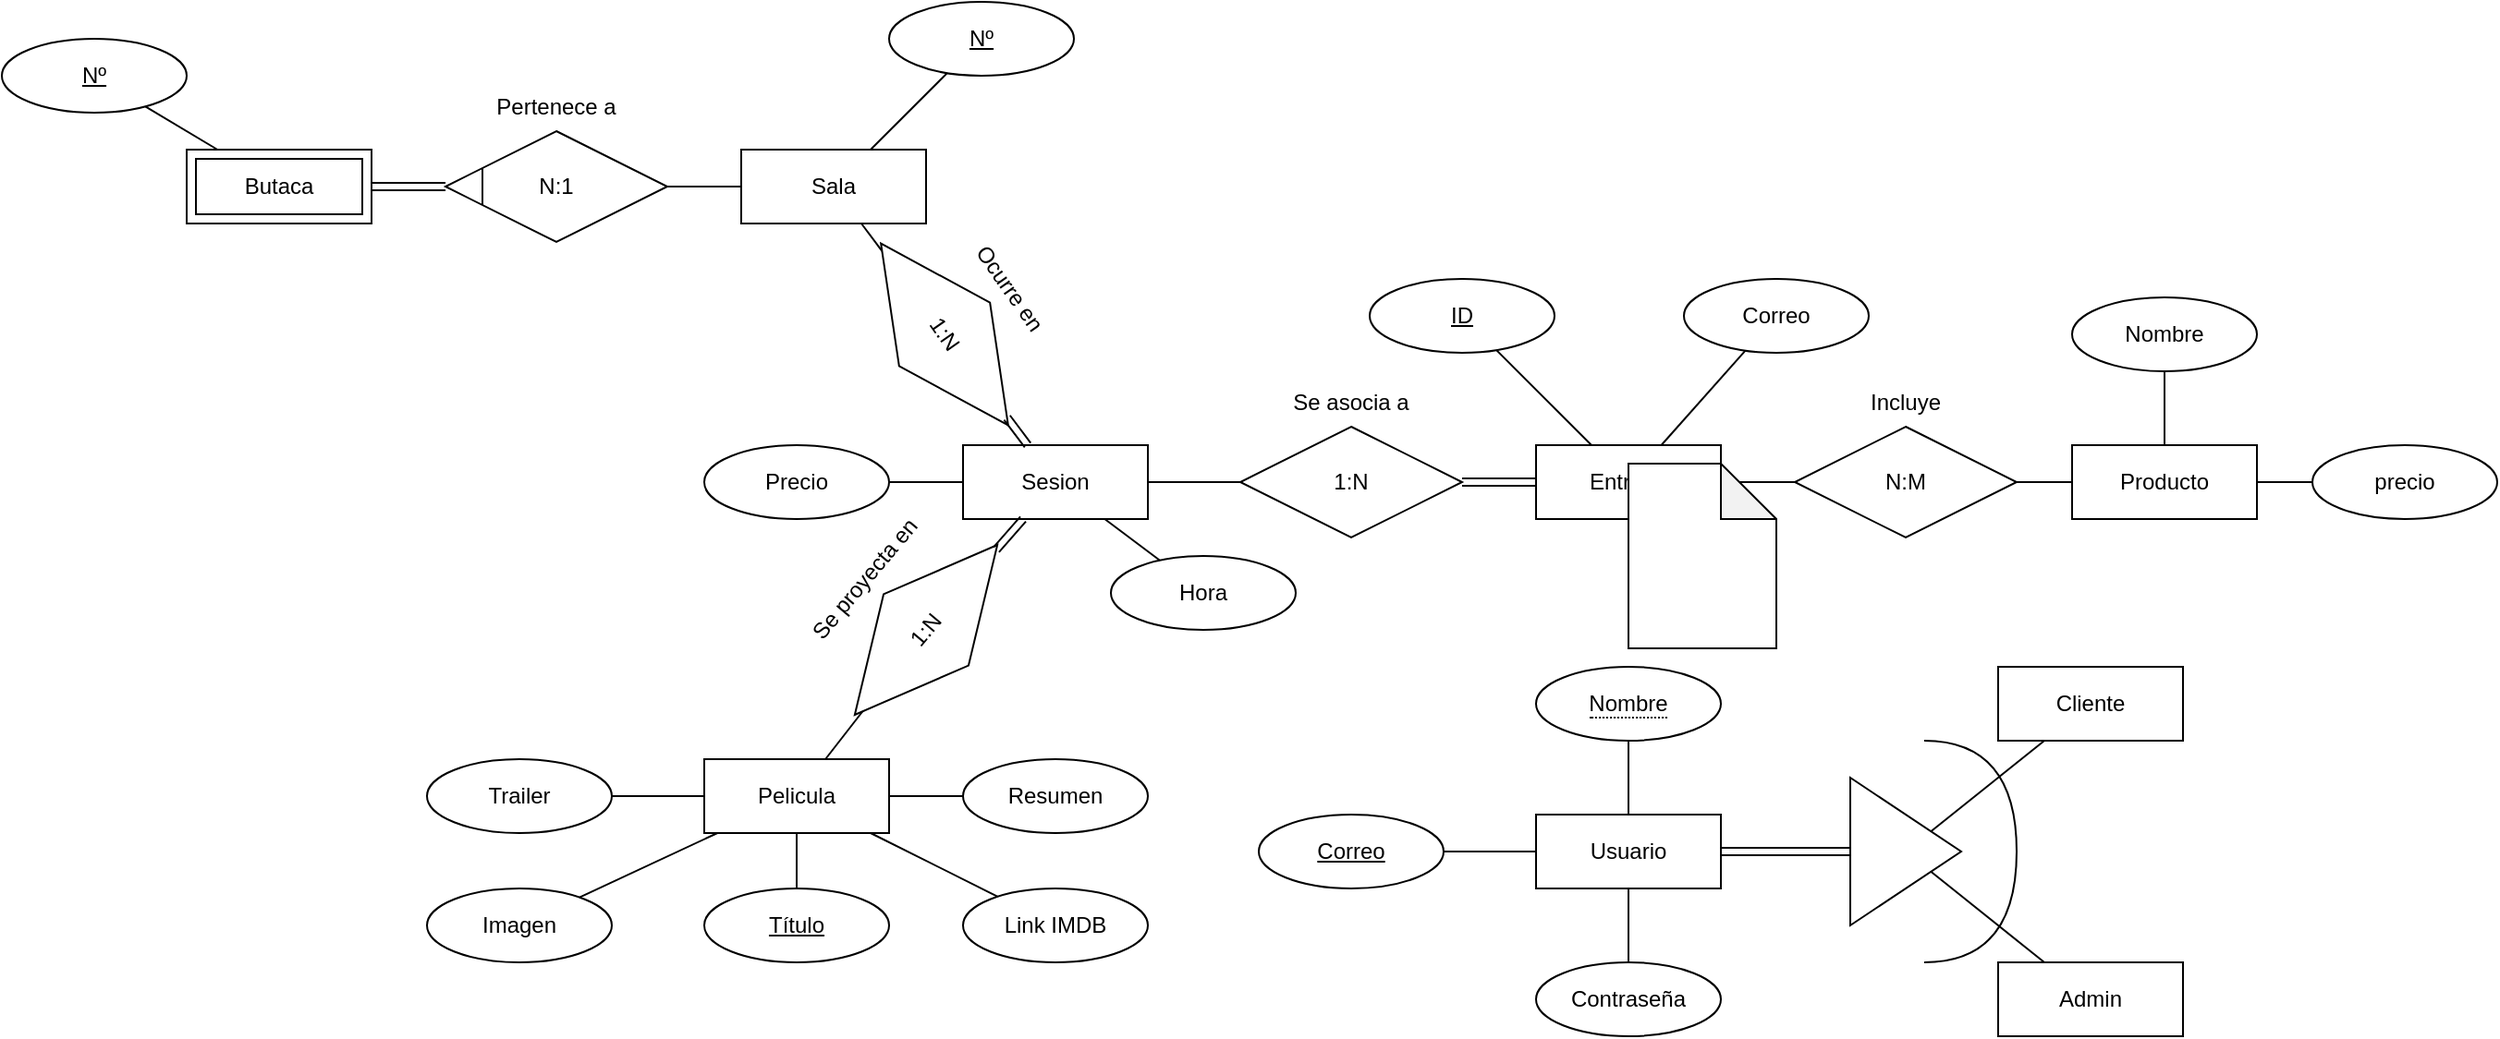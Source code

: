 <mxfile version="24.7.16">
  <diagram name="Página-1" id="i1TB0uVRsY2yhB7BvlCC">
    <mxGraphModel dx="2333" dy="790" grid="1" gridSize="10" guides="1" tooltips="1" connect="1" arrows="1" fold="1" page="1" pageScale="1" pageWidth="827" pageHeight="1169" math="0" shadow="0">
      <root>
        <mxCell id="0" />
        <mxCell id="1" parent="0" />
        <mxCell id="Ai4rZ1VYw9TOSwo746iE-4" value="Producto" style="whiteSpace=wrap;html=1;align=center;" vertex="1" parent="1">
          <mxGeometry x="1000" y="320" width="100" height="40" as="geometry" />
        </mxCell>
        <mxCell id="Ai4rZ1VYw9TOSwo746iE-5" value="Sala" style="whiteSpace=wrap;html=1;align=center;" vertex="1" parent="1">
          <mxGeometry x="280" y="160" width="100" height="40" as="geometry" />
        </mxCell>
        <mxCell id="Ai4rZ1VYw9TOSwo746iE-7" value="Pelicula" style="whiteSpace=wrap;html=1;align=center;" vertex="1" parent="1">
          <mxGeometry x="260" y="490" width="100" height="40" as="geometry" />
        </mxCell>
        <mxCell id="Ai4rZ1VYw9TOSwo746iE-10" value="Entrada" style="whiteSpace=wrap;html=1;align=center;" vertex="1" parent="1">
          <mxGeometry x="710" y="320" width="100" height="40" as="geometry" />
        </mxCell>
        <mxCell id="Ai4rZ1VYw9TOSwo746iE-12" value="Butaca" style="shape=ext;margin=3;double=1;whiteSpace=wrap;html=1;align=center;" vertex="1" parent="1">
          <mxGeometry x="-20" y="160" width="100" height="40" as="geometry" />
        </mxCell>
        <mxCell id="Ai4rZ1VYw9TOSwo746iE-15" value="" style="endArrow=none;html=1;rounded=0;" edge="1" parent="1" source="Ai4rZ1VYw9TOSwo746iE-13" target="Ai4rZ1VYw9TOSwo746iE-5">
          <mxGeometry relative="1" as="geometry">
            <mxPoint x="160" y="230" as="sourcePoint" />
            <mxPoint x="320" y="230" as="targetPoint" />
          </mxGeometry>
        </mxCell>
        <mxCell id="Ai4rZ1VYw9TOSwo746iE-19" value="Sesion" style="whiteSpace=wrap;html=1;align=center;" vertex="1" parent="1">
          <mxGeometry x="400" y="320" width="100" height="40" as="geometry" />
        </mxCell>
        <mxCell id="Ai4rZ1VYw9TOSwo746iE-20" value="&lt;div&gt;Ocurre en&lt;/div&gt;&lt;div&gt;&lt;br&gt;&lt;/div&gt;&lt;div&gt;&lt;br&gt;&lt;/div&gt;&lt;div&gt;1:N&lt;/div&gt;&lt;div&gt;&lt;br&gt;&lt;/div&gt;&lt;div&gt;&lt;br&gt;&lt;/div&gt;&lt;div&gt;&lt;br&gt;&lt;/div&gt;" style="shape=rhombus;perimeter=rhombusPerimeter;whiteSpace=wrap;html=1;align=center;rotation=55;" vertex="1" parent="1">
          <mxGeometry x="330" y="230" width="120" height="60" as="geometry" />
        </mxCell>
        <mxCell id="Ai4rZ1VYw9TOSwo746iE-23" value="" style="group" vertex="1" connectable="0" parent="1">
          <mxGeometry x="120" y="150" width="120" height="60" as="geometry" />
        </mxCell>
        <mxCell id="Ai4rZ1VYw9TOSwo746iE-13" value="&lt;div&gt;Pertenece a&lt;/div&gt;&lt;div&gt;&lt;br&gt;&lt;/div&gt;&lt;div&gt;&lt;br&gt;&lt;/div&gt;&lt;div&gt;N:1&lt;/div&gt;&lt;div&gt;&lt;br&gt;&lt;/div&gt;&lt;div&gt;&lt;br&gt;&lt;/div&gt;&lt;div&gt;&lt;br&gt;&lt;/div&gt;" style="shape=rhombus;perimeter=rhombusPerimeter;whiteSpace=wrap;html=1;align=center;" vertex="1" parent="Ai4rZ1VYw9TOSwo746iE-23">
          <mxGeometry width="120" height="60" as="geometry" />
        </mxCell>
        <mxCell id="Ai4rZ1VYw9TOSwo746iE-22" value="" style="endArrow=none;html=1;rounded=0;" edge="1" parent="Ai4rZ1VYw9TOSwo746iE-23">
          <mxGeometry relative="1" as="geometry">
            <mxPoint x="20" y="40" as="sourcePoint" />
            <mxPoint x="20" y="20" as="targetPoint" />
          </mxGeometry>
        </mxCell>
        <mxCell id="Ai4rZ1VYw9TOSwo746iE-24" value="" style="endArrow=none;html=1;rounded=0;" edge="1" parent="1" source="Ai4rZ1VYw9TOSwo746iE-20" target="Ai4rZ1VYw9TOSwo746iE-5">
          <mxGeometry relative="1" as="geometry">
            <mxPoint x="410" y="280" as="sourcePoint" />
            <mxPoint x="570" y="280" as="targetPoint" />
          </mxGeometry>
        </mxCell>
        <mxCell id="Ai4rZ1VYw9TOSwo746iE-26" value="&lt;div&gt;Se proyecta en&lt;/div&gt;&lt;div&gt;&lt;br&gt;&lt;/div&gt;&lt;div&gt;&lt;br&gt;&lt;/div&gt;&lt;div&gt;1:N&lt;/div&gt;&lt;div&gt;&lt;br&gt;&lt;/div&gt;&lt;div&gt;&lt;br&gt;&lt;/div&gt;&lt;div&gt;&lt;br&gt;&lt;/div&gt;" style="shape=rhombus;perimeter=rhombusPerimeter;whiteSpace=wrap;html=1;align=center;rotation=-50;" vertex="1" parent="1">
          <mxGeometry x="320" y="390" width="120" height="60" as="geometry" />
        </mxCell>
        <mxCell id="Ai4rZ1VYw9TOSwo746iE-28" value="" style="endArrow=none;html=1;rounded=0;" edge="1" parent="1" source="Ai4rZ1VYw9TOSwo746iE-26" target="Ai4rZ1VYw9TOSwo746iE-7">
          <mxGeometry relative="1" as="geometry">
            <mxPoint x="490" y="490" as="sourcePoint" />
            <mxPoint x="515" y="530" as="targetPoint" />
          </mxGeometry>
        </mxCell>
        <mxCell id="Ai4rZ1VYw9TOSwo746iE-29" value="Se asocia a&lt;div&gt;&lt;br&gt;&lt;/div&gt;&lt;div&gt;&lt;br&gt;&lt;/div&gt;&lt;div&gt;1:N&lt;/div&gt;&lt;div&gt;&lt;br&gt;&lt;/div&gt;&lt;div&gt;&lt;br&gt;&lt;/div&gt;&lt;div&gt;&lt;br&gt;&lt;/div&gt;" style="shape=rhombus;perimeter=rhombusPerimeter;whiteSpace=wrap;html=1;align=center;" vertex="1" parent="1">
          <mxGeometry x="550" y="310" width="120" height="60" as="geometry" />
        </mxCell>
        <mxCell id="Ai4rZ1VYw9TOSwo746iE-30" value="" style="endArrow=none;html=1;rounded=0;" edge="1" parent="1" source="Ai4rZ1VYw9TOSwo746iE-19" target="Ai4rZ1VYw9TOSwo746iE-29">
          <mxGeometry relative="1" as="geometry">
            <mxPoint x="450" y="360" as="sourcePoint" />
            <mxPoint x="610" y="360" as="targetPoint" />
          </mxGeometry>
        </mxCell>
        <mxCell id="Ai4rZ1VYw9TOSwo746iE-32" value="Incluye&lt;div&gt;&lt;br&gt;&lt;/div&gt;&lt;div&gt;&lt;br&gt;&lt;/div&gt;&lt;div&gt;N:M&lt;/div&gt;&lt;div&gt;&lt;br&gt;&lt;/div&gt;&lt;div&gt;&lt;br&gt;&lt;/div&gt;&lt;div&gt;&lt;br&gt;&lt;/div&gt;" style="shape=rhombus;perimeter=rhombusPerimeter;whiteSpace=wrap;html=1;align=center;" vertex="1" parent="1">
          <mxGeometry x="850" y="310" width="120" height="60" as="geometry" />
        </mxCell>
        <mxCell id="Ai4rZ1VYw9TOSwo746iE-33" value="" style="endArrow=none;html=1;rounded=0;" edge="1" parent="1" source="Ai4rZ1VYw9TOSwo746iE-10" target="Ai4rZ1VYw9TOSwo746iE-32">
          <mxGeometry relative="1" as="geometry">
            <mxPoint x="790" y="200" as="sourcePoint" />
            <mxPoint x="950" y="200" as="targetPoint" />
          </mxGeometry>
        </mxCell>
        <mxCell id="Ai4rZ1VYw9TOSwo746iE-34" value="" style="endArrow=none;html=1;rounded=0;" edge="1" parent="1" source="Ai4rZ1VYw9TOSwo746iE-32" target="Ai4rZ1VYw9TOSwo746iE-4">
          <mxGeometry relative="1" as="geometry">
            <mxPoint x="790" y="200" as="sourcePoint" />
            <mxPoint x="950" y="200" as="targetPoint" />
          </mxGeometry>
        </mxCell>
        <mxCell id="Ai4rZ1VYw9TOSwo746iE-35" value="" style="shape=link;html=1;rounded=0;" edge="1" parent="1" source="Ai4rZ1VYw9TOSwo746iE-29" target="Ai4rZ1VYw9TOSwo746iE-10">
          <mxGeometry relative="1" as="geometry">
            <mxPoint x="690" y="380" as="sourcePoint" />
            <mxPoint x="850" y="380" as="targetPoint" />
          </mxGeometry>
        </mxCell>
        <mxCell id="Ai4rZ1VYw9TOSwo746iE-36" value="" style="resizable=0;html=1;whiteSpace=wrap;align=right;verticalAlign=bottom;" connectable="0" vertex="1" parent="Ai4rZ1VYw9TOSwo746iE-35">
          <mxGeometry x="1" relative="1" as="geometry" />
        </mxCell>
        <mxCell id="Ai4rZ1VYw9TOSwo746iE-37" value="Hora" style="ellipse;whiteSpace=wrap;html=1;align=center;" vertex="1" parent="1">
          <mxGeometry x="480" y="380" width="100" height="40" as="geometry" />
        </mxCell>
        <mxCell id="Ai4rZ1VYw9TOSwo746iE-38" value="" style="endArrow=none;html=1;rounded=0;" edge="1" parent="1" source="Ai4rZ1VYw9TOSwo746iE-19" target="Ai4rZ1VYw9TOSwo746iE-37">
          <mxGeometry relative="1" as="geometry">
            <mxPoint x="540" y="350" as="sourcePoint" />
            <mxPoint x="700" y="350" as="targetPoint" />
          </mxGeometry>
        </mxCell>
        <mxCell id="Ai4rZ1VYw9TOSwo746iE-40" value="" style="shape=link;html=1;rounded=0;" edge="1" parent="1" source="Ai4rZ1VYw9TOSwo746iE-20" target="Ai4rZ1VYw9TOSwo746iE-19">
          <mxGeometry relative="1" as="geometry">
            <mxPoint x="680" y="350" as="sourcePoint" />
            <mxPoint x="720" y="350" as="targetPoint" />
          </mxGeometry>
        </mxCell>
        <mxCell id="Ai4rZ1VYw9TOSwo746iE-41" value="" style="resizable=0;html=1;whiteSpace=wrap;align=right;verticalAlign=bottom;" connectable="0" vertex="1" parent="Ai4rZ1VYw9TOSwo746iE-40">
          <mxGeometry x="1" relative="1" as="geometry" />
        </mxCell>
        <mxCell id="Ai4rZ1VYw9TOSwo746iE-42" value="" style="shape=link;html=1;rounded=0;" edge="1" parent="1" source="Ai4rZ1VYw9TOSwo746iE-19" target="Ai4rZ1VYw9TOSwo746iE-26">
          <mxGeometry relative="1" as="geometry">
            <mxPoint x="690" y="360" as="sourcePoint" />
            <mxPoint x="730" y="360" as="targetPoint" />
          </mxGeometry>
        </mxCell>
        <mxCell id="Ai4rZ1VYw9TOSwo746iE-43" value="" style="resizable=0;html=1;whiteSpace=wrap;align=right;verticalAlign=bottom;" connectable="0" vertex="1" parent="Ai4rZ1VYw9TOSwo746iE-42">
          <mxGeometry x="1" relative="1" as="geometry" />
        </mxCell>
        <mxCell id="Ai4rZ1VYw9TOSwo746iE-44" value="precio" style="ellipse;whiteSpace=wrap;html=1;align=center;" vertex="1" parent="1">
          <mxGeometry x="1130" y="320" width="100" height="40" as="geometry" />
        </mxCell>
        <mxCell id="Ai4rZ1VYw9TOSwo746iE-45" value="Nombre" style="ellipse;whiteSpace=wrap;html=1;align=center;" vertex="1" parent="1">
          <mxGeometry x="1000" y="240" width="100" height="40" as="geometry" />
        </mxCell>
        <mxCell id="Ai4rZ1VYw9TOSwo746iE-46" value="Correo" style="ellipse;whiteSpace=wrap;html=1;align=center;" vertex="1" parent="1">
          <mxGeometry x="790" y="230" width="100" height="40" as="geometry" />
        </mxCell>
        <mxCell id="Ai4rZ1VYw9TOSwo746iE-47" value="ID" style="ellipse;whiteSpace=wrap;html=1;align=center;fontStyle=4;" vertex="1" parent="1">
          <mxGeometry x="620" y="230" width="100" height="40" as="geometry" />
        </mxCell>
        <mxCell id="Ai4rZ1VYw9TOSwo746iE-52" value="" style="endArrow=none;html=1;rounded=0;" edge="1" parent="1" source="Ai4rZ1VYw9TOSwo746iE-7" target="Ai4rZ1VYw9TOSwo746iE-53">
          <mxGeometry relative="1" as="geometry">
            <mxPoint x="460" y="450" as="sourcePoint" />
            <mxPoint x="490" y="480" as="targetPoint" />
          </mxGeometry>
        </mxCell>
        <mxCell id="Ai4rZ1VYw9TOSwo746iE-53" value="Título" style="ellipse;whiteSpace=wrap;html=1;align=center;fontStyle=4;" vertex="1" parent="1">
          <mxGeometry x="260" y="560" width="100" height="40" as="geometry" />
        </mxCell>
        <mxCell id="Ai4rZ1VYw9TOSwo746iE-54" value="Resumen" style="ellipse;whiteSpace=wrap;html=1;align=center;" vertex="1" parent="1">
          <mxGeometry x="400" y="490" width="100" height="40" as="geometry" />
        </mxCell>
        <mxCell id="Ai4rZ1VYw9TOSwo746iE-55" value="Precio" style="ellipse;whiteSpace=wrap;html=1;align=center;" vertex="1" parent="1">
          <mxGeometry x="260" y="320" width="100" height="40" as="geometry" />
        </mxCell>
        <mxCell id="Ai4rZ1VYw9TOSwo746iE-56" value="" style="endArrow=none;html=1;rounded=0;" edge="1" parent="1" source="Ai4rZ1VYw9TOSwo746iE-55" target="Ai4rZ1VYw9TOSwo746iE-19">
          <mxGeometry relative="1" as="geometry">
            <mxPoint x="460" y="310" as="sourcePoint" />
            <mxPoint x="620" y="310" as="targetPoint" />
          </mxGeometry>
        </mxCell>
        <mxCell id="Ai4rZ1VYw9TOSwo746iE-57" value="Nº" style="ellipse;whiteSpace=wrap;html=1;align=center;fontStyle=4;" vertex="1" parent="1">
          <mxGeometry x="360" y="80" width="100" height="40" as="geometry" />
        </mxCell>
        <mxCell id="Ai4rZ1VYw9TOSwo746iE-58" value="" style="endArrow=none;html=1;rounded=0;" edge="1" parent="1" source="Ai4rZ1VYw9TOSwo746iE-57" target="Ai4rZ1VYw9TOSwo746iE-5">
          <mxGeometry relative="1" as="geometry">
            <mxPoint x="460" y="180" as="sourcePoint" />
            <mxPoint x="620" y="180" as="targetPoint" />
          </mxGeometry>
        </mxCell>
        <mxCell id="Ai4rZ1VYw9TOSwo746iE-59" value="" style="endArrow=none;html=1;rounded=0;" edge="1" parent="1" source="Ai4rZ1VYw9TOSwo746iE-10" target="Ai4rZ1VYw9TOSwo746iE-47">
          <mxGeometry relative="1" as="geometry">
            <mxPoint x="460" y="310" as="sourcePoint" />
            <mxPoint x="620" y="310" as="targetPoint" />
          </mxGeometry>
        </mxCell>
        <mxCell id="Ai4rZ1VYw9TOSwo746iE-60" value="" style="endArrow=none;html=1;rounded=0;" edge="1" parent="1" source="Ai4rZ1VYw9TOSwo746iE-10" target="Ai4rZ1VYw9TOSwo746iE-46">
          <mxGeometry relative="1" as="geometry">
            <mxPoint x="460" y="310" as="sourcePoint" />
            <mxPoint x="620" y="310" as="targetPoint" />
          </mxGeometry>
        </mxCell>
        <mxCell id="Ai4rZ1VYw9TOSwo746iE-61" value="" style="endArrow=none;html=1;rounded=0;" edge="1" parent="1" source="Ai4rZ1VYw9TOSwo746iE-7" target="Ai4rZ1VYw9TOSwo746iE-54">
          <mxGeometry relative="1" as="geometry">
            <mxPoint x="460" y="450" as="sourcePoint" />
            <mxPoint x="620" y="450" as="targetPoint" />
          </mxGeometry>
        </mxCell>
        <mxCell id="Ai4rZ1VYw9TOSwo746iE-62" value="Nº" style="ellipse;whiteSpace=wrap;html=1;align=center;fontStyle=4;" vertex="1" parent="1">
          <mxGeometry x="-120" y="100" width="100" height="40" as="geometry" />
        </mxCell>
        <mxCell id="Ai4rZ1VYw9TOSwo746iE-63" value="" style="endArrow=none;html=1;rounded=0;" edge="1" parent="1" source="Ai4rZ1VYw9TOSwo746iE-62" target="Ai4rZ1VYw9TOSwo746iE-12">
          <mxGeometry relative="1" as="geometry">
            <mxPoint x="-50" y="180" as="sourcePoint" />
            <mxPoint x="110" y="180" as="targetPoint" />
          </mxGeometry>
        </mxCell>
        <mxCell id="Ai4rZ1VYw9TOSwo746iE-64" value="Trailer" style="ellipse;whiteSpace=wrap;html=1;align=center;" vertex="1" parent="1">
          <mxGeometry x="110" y="490" width="100" height="40" as="geometry" />
        </mxCell>
        <mxCell id="Ai4rZ1VYw9TOSwo746iE-65" value="" style="endArrow=none;html=1;rounded=0;" edge="1" parent="1" source="Ai4rZ1VYw9TOSwo746iE-64" target="Ai4rZ1VYw9TOSwo746iE-7">
          <mxGeometry relative="1" as="geometry">
            <mxPoint x="480" y="450" as="sourcePoint" />
            <mxPoint x="640" y="450" as="targetPoint" />
          </mxGeometry>
        </mxCell>
        <mxCell id="Ai4rZ1VYw9TOSwo746iE-67" value="Imagen" style="ellipse;whiteSpace=wrap;html=1;align=center;" vertex="1" parent="1">
          <mxGeometry x="110" y="560" width="100" height="40" as="geometry" />
        </mxCell>
        <mxCell id="Ai4rZ1VYw9TOSwo746iE-68" value="Link IMDB" style="ellipse;whiteSpace=wrap;html=1;align=center;" vertex="1" parent="1">
          <mxGeometry x="400" y="560" width="100" height="40" as="geometry" />
        </mxCell>
        <mxCell id="Ai4rZ1VYw9TOSwo746iE-69" value="" style="endArrow=none;html=1;rounded=0;" edge="1" parent="1" source="Ai4rZ1VYw9TOSwo746iE-7" target="Ai4rZ1VYw9TOSwo746iE-67">
          <mxGeometry relative="1" as="geometry">
            <mxPoint x="480" y="450" as="sourcePoint" />
            <mxPoint x="640" y="450" as="targetPoint" />
          </mxGeometry>
        </mxCell>
        <mxCell id="Ai4rZ1VYw9TOSwo746iE-70" value="" style="endArrow=none;html=1;rounded=0;" edge="1" parent="1" source="Ai4rZ1VYw9TOSwo746iE-7" target="Ai4rZ1VYw9TOSwo746iE-68">
          <mxGeometry relative="1" as="geometry">
            <mxPoint x="480" y="450" as="sourcePoint" />
            <mxPoint x="640" y="450" as="targetPoint" />
          </mxGeometry>
        </mxCell>
        <mxCell id="Ai4rZ1VYw9TOSwo746iE-71" value="Usuario" style="whiteSpace=wrap;html=1;align=center;" vertex="1" parent="1">
          <mxGeometry x="710" y="520" width="100" height="40" as="geometry" />
        </mxCell>
        <mxCell id="Ai4rZ1VYw9TOSwo746iE-73" value="Contraseña" style="ellipse;whiteSpace=wrap;html=1;align=center;" vertex="1" parent="1">
          <mxGeometry x="710" y="600" width="100" height="40" as="geometry" />
        </mxCell>
        <mxCell id="Ai4rZ1VYw9TOSwo746iE-77" value="" style="endArrow=none;html=1;rounded=0;" edge="1" parent="1" source="Ai4rZ1VYw9TOSwo746iE-71" target="Ai4rZ1VYw9TOSwo746iE-73">
          <mxGeometry relative="1" as="geometry">
            <mxPoint x="710" y="450" as="sourcePoint" />
            <mxPoint x="870" y="450" as="targetPoint" />
          </mxGeometry>
        </mxCell>
        <mxCell id="Ai4rZ1VYw9TOSwo746iE-80" value="Correo" style="ellipse;whiteSpace=wrap;html=1;align=center;fontStyle=4;" vertex="1" parent="1">
          <mxGeometry x="560" y="520" width="100" height="40" as="geometry" />
        </mxCell>
        <mxCell id="Ai4rZ1VYw9TOSwo746iE-84" value="" style="endArrow=none;html=1;rounded=0;" edge="1" parent="1" source="Ai4rZ1VYw9TOSwo746iE-71" target="Ai4rZ1VYw9TOSwo746iE-80">
          <mxGeometry relative="1" as="geometry">
            <mxPoint x="710" y="450" as="sourcePoint" />
            <mxPoint x="870" y="450" as="targetPoint" />
          </mxGeometry>
        </mxCell>
        <mxCell id="Ai4rZ1VYw9TOSwo746iE-85" value="&lt;span style=&quot;border-bottom: 1px dotted&quot;&gt;Nombre&lt;/span&gt;" style="ellipse;whiteSpace=wrap;html=1;align=center;" vertex="1" parent="1">
          <mxGeometry x="710" y="440" width="100" height="40" as="geometry" />
        </mxCell>
        <mxCell id="Ai4rZ1VYw9TOSwo746iE-86" value="" style="endArrow=none;html=1;rounded=0;" edge="1" parent="1" source="Ai4rZ1VYw9TOSwo746iE-71" target="Ai4rZ1VYw9TOSwo746iE-85">
          <mxGeometry relative="1" as="geometry">
            <mxPoint x="710" y="450" as="sourcePoint" />
            <mxPoint x="870" y="450" as="targetPoint" />
          </mxGeometry>
        </mxCell>
        <mxCell id="Ai4rZ1VYw9TOSwo746iE-89" value="" style="endArrow=none;html=1;rounded=0;" edge="1" parent="1" source="Ai4rZ1VYw9TOSwo746iE-44" target="Ai4rZ1VYw9TOSwo746iE-4">
          <mxGeometry relative="1" as="geometry">
            <mxPoint x="860" y="450" as="sourcePoint" />
            <mxPoint x="1020" y="450" as="targetPoint" />
          </mxGeometry>
        </mxCell>
        <mxCell id="Ai4rZ1VYw9TOSwo746iE-90" value="" style="endArrow=none;html=1;rounded=0;" edge="1" parent="1" source="Ai4rZ1VYw9TOSwo746iE-45" target="Ai4rZ1VYw9TOSwo746iE-4">
          <mxGeometry relative="1" as="geometry">
            <mxPoint x="860" y="450" as="sourcePoint" />
            <mxPoint x="1020" y="450" as="targetPoint" />
          </mxGeometry>
        </mxCell>
        <mxCell id="Ai4rZ1VYw9TOSwo746iE-95" value="" style="shape=link;html=1;rounded=0;" edge="1" parent="1" source="Ai4rZ1VYw9TOSwo746iE-12" target="Ai4rZ1VYw9TOSwo746iE-13">
          <mxGeometry relative="1" as="geometry">
            <mxPoint x="390" y="180" as="sourcePoint" />
            <mxPoint x="550" y="180" as="targetPoint" />
          </mxGeometry>
        </mxCell>
        <mxCell id="Ai4rZ1VYw9TOSwo746iE-96" value="" style="resizable=0;html=1;whiteSpace=wrap;align=right;verticalAlign=bottom;" connectable="0" vertex="1" parent="Ai4rZ1VYw9TOSwo746iE-95">
          <mxGeometry x="1" relative="1" as="geometry" />
        </mxCell>
        <mxCell id="Ai4rZ1VYw9TOSwo746iE-97" value="Admin" style="whiteSpace=wrap;html=1;align=center;" vertex="1" parent="1">
          <mxGeometry x="960" y="600" width="100" height="40" as="geometry" />
        </mxCell>
        <mxCell id="Ai4rZ1VYw9TOSwo746iE-104" value="Cliente" style="whiteSpace=wrap;html=1;align=center;" vertex="1" parent="1">
          <mxGeometry x="960" y="440" width="100" height="40" as="geometry" />
        </mxCell>
        <mxCell id="Ai4rZ1VYw9TOSwo746iE-106" value="" style="triangle;whiteSpace=wrap;html=1;" vertex="1" parent="1">
          <mxGeometry x="880" y="500" width="60" height="80" as="geometry" />
        </mxCell>
        <mxCell id="Ai4rZ1VYw9TOSwo746iE-108" value="" style="endArrow=none;html=1;rounded=0;" edge="1" parent="1" source="Ai4rZ1VYw9TOSwo746iE-106" target="Ai4rZ1VYw9TOSwo746iE-104">
          <mxGeometry relative="1" as="geometry">
            <mxPoint x="900" y="530" as="sourcePoint" />
            <mxPoint x="1060" y="530" as="targetPoint" />
          </mxGeometry>
        </mxCell>
        <mxCell id="Ai4rZ1VYw9TOSwo746iE-109" value="" style="endArrow=none;html=1;rounded=0;" edge="1" parent="1" source="Ai4rZ1VYw9TOSwo746iE-106" target="Ai4rZ1VYw9TOSwo746iE-97">
          <mxGeometry relative="1" as="geometry">
            <mxPoint x="900" y="540" as="sourcePoint" />
            <mxPoint x="1060" y="530" as="targetPoint" />
          </mxGeometry>
        </mxCell>
        <mxCell id="Ai4rZ1VYw9TOSwo746iE-112" value="" style="endArrow=none;html=1;rounded=0;edgeStyle=orthogonalEdgeStyle;curved=1;" edge="1" parent="1">
          <mxGeometry width="50" height="50" relative="1" as="geometry">
            <mxPoint x="920" y="600" as="sourcePoint" />
            <mxPoint x="920" y="480" as="targetPoint" />
            <Array as="points">
              <mxPoint x="970" y="600" />
              <mxPoint x="970" y="480" />
            </Array>
          </mxGeometry>
        </mxCell>
        <mxCell id="Ai4rZ1VYw9TOSwo746iE-113" value="" style="shape=link;html=1;rounded=0;" edge="1" parent="1" source="Ai4rZ1VYw9TOSwo746iE-71" target="Ai4rZ1VYw9TOSwo746iE-106">
          <mxGeometry relative="1" as="geometry">
            <mxPoint x="780" y="510" as="sourcePoint" />
            <mxPoint x="940" y="510" as="targetPoint" />
          </mxGeometry>
        </mxCell>
        <mxCell id="Ai4rZ1VYw9TOSwo746iE-114" value="" style="resizable=0;html=1;whiteSpace=wrap;align=right;verticalAlign=bottom;" connectable="0" vertex="1" parent="Ai4rZ1VYw9TOSwo746iE-113">
          <mxGeometry x="1" relative="1" as="geometry" />
        </mxCell>
        <mxCell id="Ai4rZ1VYw9TOSwo746iE-115" value="" style="shape=note;whiteSpace=wrap;html=1;backgroundOutline=1;darkOpacity=0.05;" vertex="1" parent="1">
          <mxGeometry x="760" y="330" width="80" height="100" as="geometry" />
        </mxCell>
      </root>
    </mxGraphModel>
  </diagram>
</mxfile>
